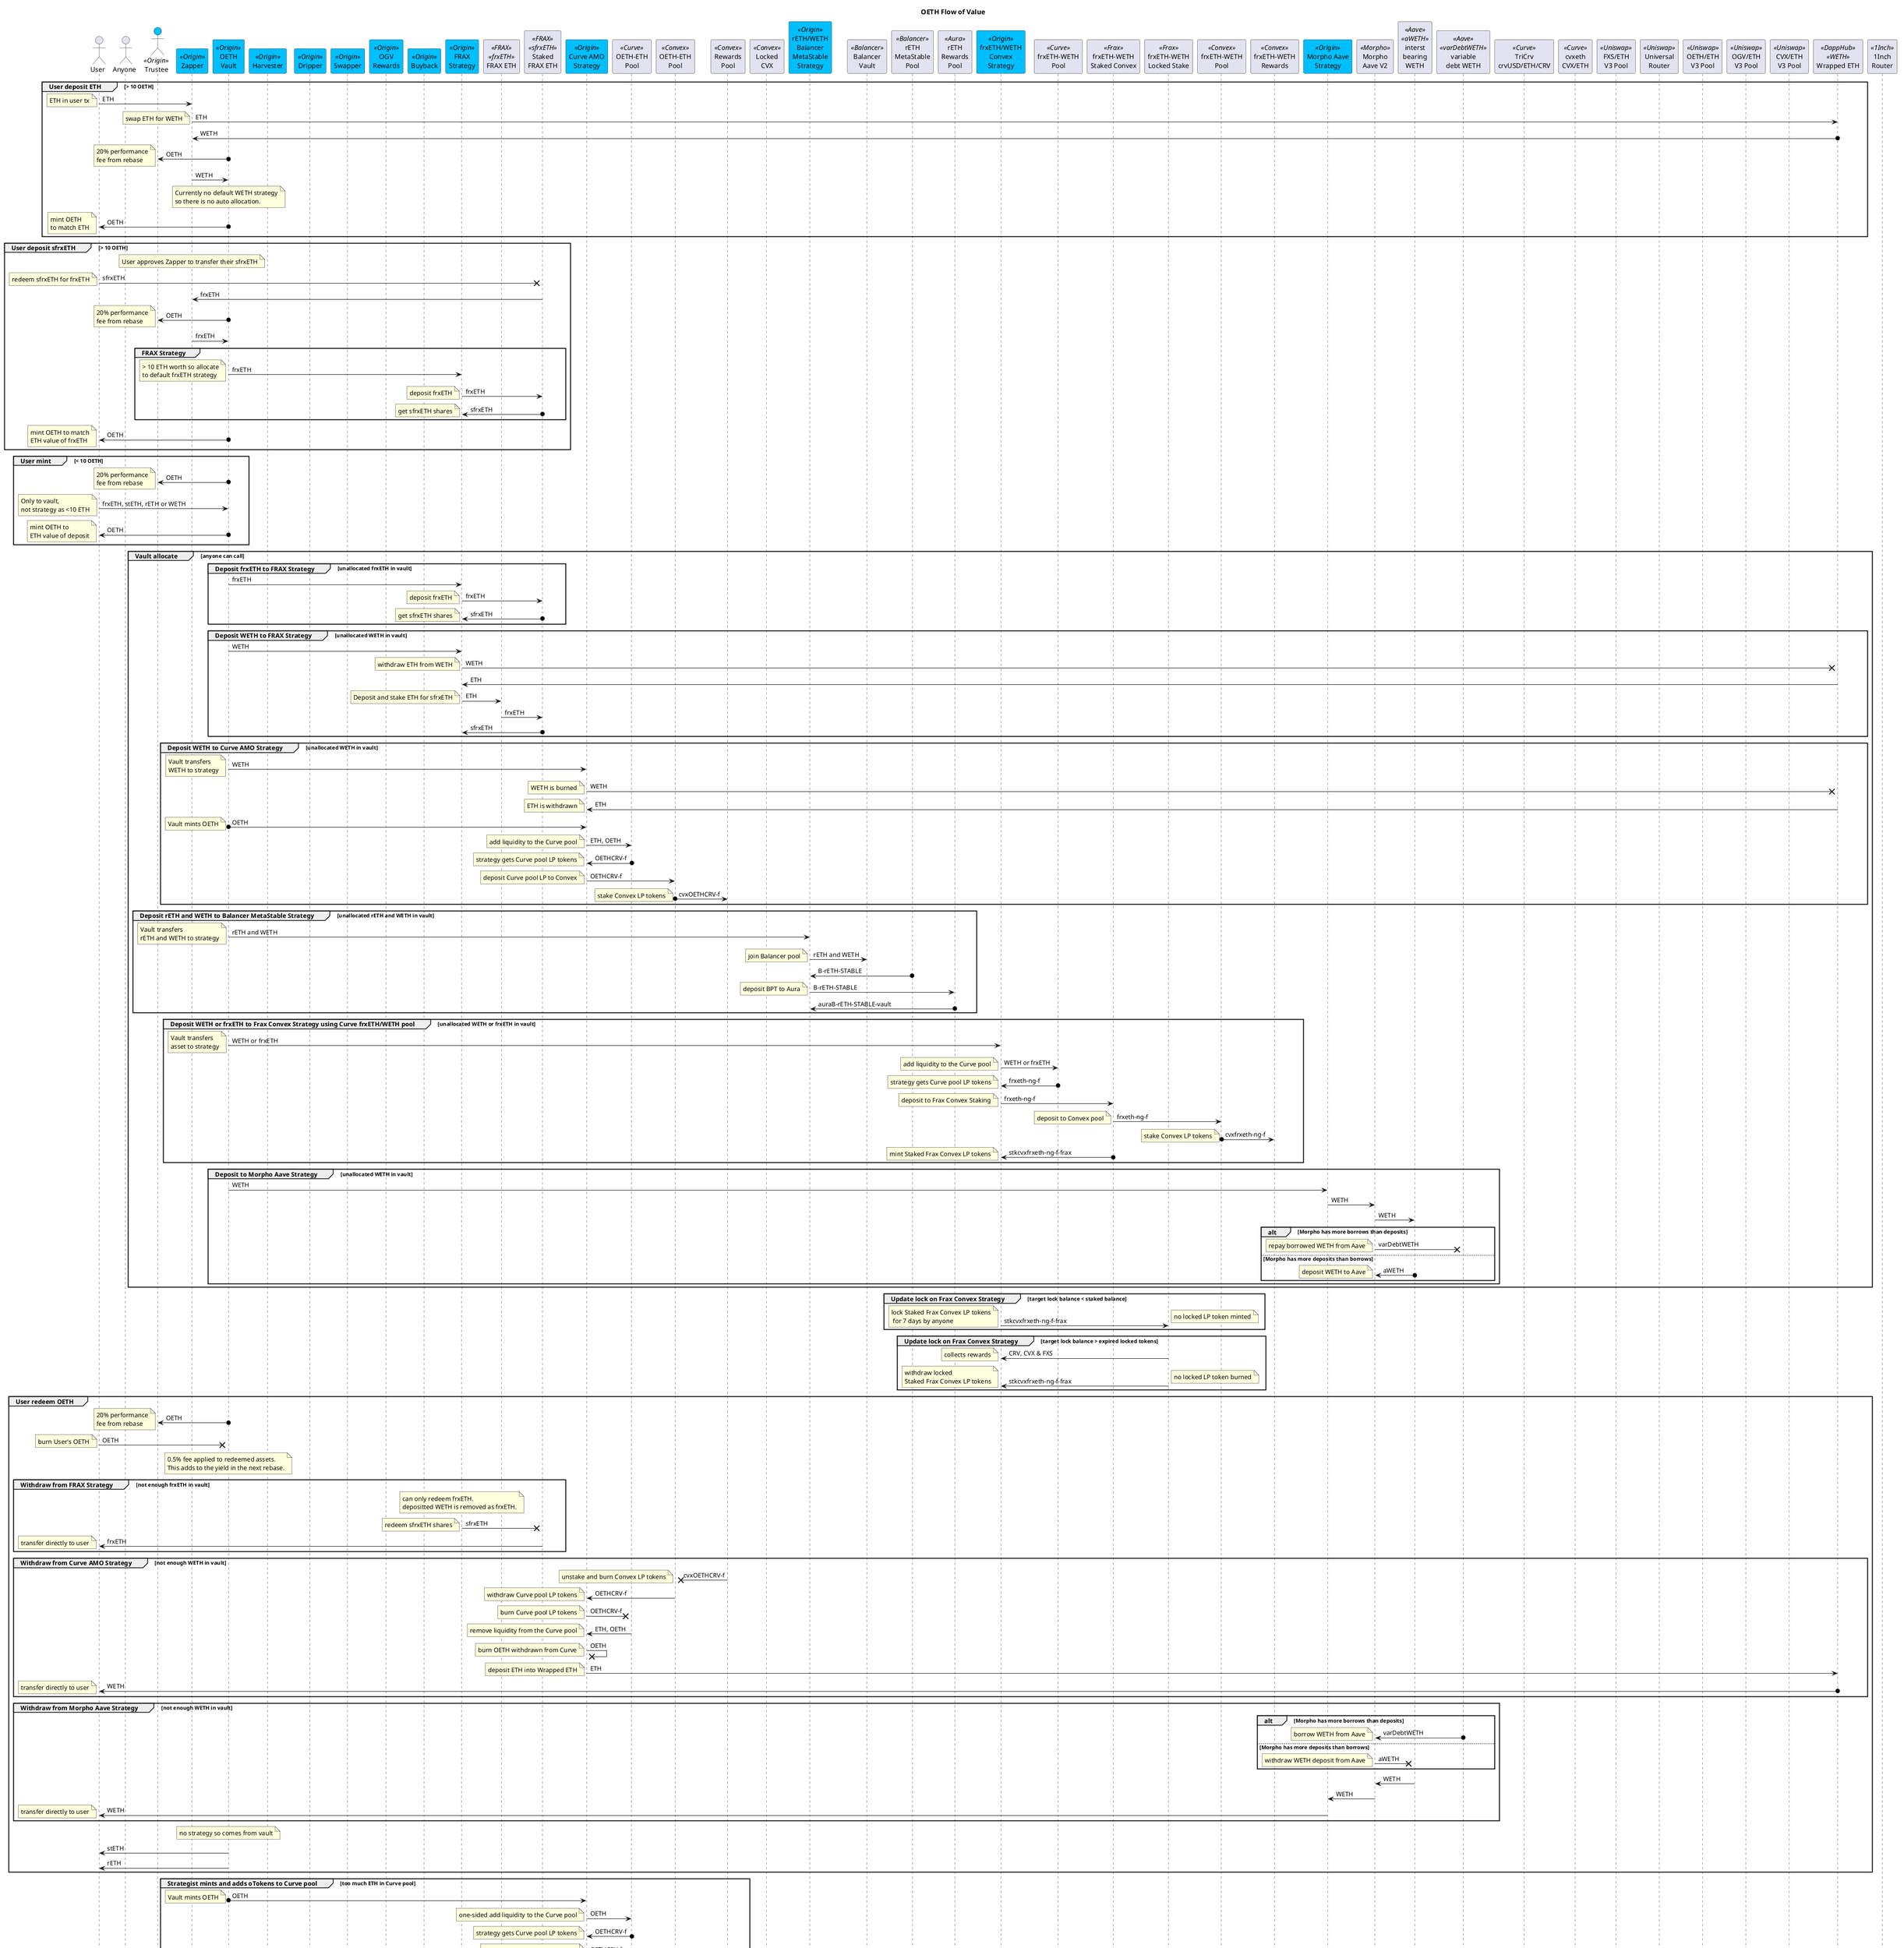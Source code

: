 @startuml

title "OETH Flow of Value"

actor "User" as user
actor "Anyone" as anyone
actor "Trustee" as trust <<Origin>> #DeepSkyBlue
participant "Zapper" as zap <<Origin>> #DeepSkyBlue
participant "OETH\nVault" as vault <<Origin>> #DeepSkyBlue
participant "Harvester" as harv <<Origin>> #DeepSkyBlue
participant "Dripper" as drip <<Origin>> #DeepSkyBlue
participant "Swapper" as swapper <<Origin>> #DeepSkyBlue
participant "OGV\nRewards" as ogvRewards <<Origin>> #DeepSkyBlue
participant "Buyback" as buyBack <<Origin>> #DeepSkyBlue

participant "FRAX\nStrategy" as frxStrat <<Origin>> #DeepSkyBlue
participant "FRAX ETH" as frxETH <<FRAX>><<frxETH>>
participant "Staked\nFRAX ETH" as sfrxETH <<FRAX>><<sfrxETH>>

participant "Curve AMO\nStrategy" as crvStrat <<Origin>> #DeepSkyBlue
participant "OETH-ETH\nPool" as oethCrv <<Curve>>
participant "OETH-ETH\nPool" as oethCvx <<Convex>>
participant "Rewards\nPool" as cvxRewards <<Convex>>
participant "Locked\nCVX" as icvx <<Convex>>

participant "rETH/WETH\nBalancer\nMetaStable\nStrategy" as balMetaStrat <<Origin>> #DeepSkyBlue
participant "Balancer\nVault" as balVault <<Balancer>>
participant "rETH\nMetaStable\nPool" as balMetaPool <<Balancer>>
participant "rETH\nRewards\nPool" as auraRewards <<Aura>>

participant "frxETH/WETH\nConvex\nStrategy" as cvxFrxStrat <<Origin>> #DeepSkyBlue
participant "frxETH-WETH\nPool" as frxCrv <<Curve>>
participant "frxETH-WETH\nStaked Convex" as frxCvStk <<Frax>>
participant "frxETH-WETH\nLocked Stake" as frxCvStkLck <<Frax>>
participant "frxETH-WETH\nPool" as frxCvx <<Convex>>
participant "frxETH-WETH\nRewards" as cvxFrxRewards <<Convex>>

participant "Morpho Aave\nStrategy" as morphAaveStrat <<Origin>> #DeepSkyBlue
participant "Morpho\nAave V2" as morpho <<Morpho>>
participant "interst\nbearing\nWETH" as aweth <<Aave>><<aWETH>>
participant "variable\ndebt WETH" as vdweth <<Aave>><<varDebtWETH>>

participant "TriCrv\ncrvUSD/ETH/CRV" as triCrv <<Curve>>
participant "cvxeth\nCVX/ETH" as cvxeth <<Curve>>
participant "FXS/ETH\nV3 Pool" as uniFxs <<Uniswap>>
participant "Universal\nRouter" as uniRouter <<Uniswap>>
participant "OETH/ETH\nV3 Pool" as uniOeth <<Uniswap>>
participant "OGV/ETH\nV3 Pool" as uniOgv <<Uniswap>>
participant "CVX/ETH\nV3 Pool" as uniCvx <<Uniswap>>

participant "Wrapped ETH" as weth <<DappHub>><<WETH>>

participant "1Inch\nRouter" as 1r <<1Inch>>

' Deposit ETH via Zapper
group User deposit ETH [> 10 OETH]
user -> zap : ETH
note left : ETH in user tx

zap -> weth : ETH
note left : swap ETH for WETH
weth o-> zap : WETH

vault o-> trust : OETH
note left : 20% performance\nfee from rebase

zap -> vault : WETH

note over vault : Currently no default WETH strategy\nso there is no auto allocation.

vault o-> user : OETH
note left : mint OETH\nto match ETH
end

' Deposit sfrxETH via Zapper
group User deposit sfrxETH [> 10 OETH]
note over zap : User approves Zapper to transfer their sfrxETH

user -x sfrxETH : sfrxETH
note left : redeem sfrxETH for frxETH
sfrxETH -> zap : frxETH

vault o-> trust : OETH
note left : 20% performance\nfee from rebase

zap -> vault : frxETH

group FRAX Strategy
vault -> frxStrat : frxETH
note left: > 10 ETH worth so allocate\nto default frxETH strategy
frxStrat -> sfrxETH : frxETH
note left : deposit frxETH
sfrxETH o-> frxStrat : sfrxETH
note left : get sfrxETH shares
end 

vault o-> user : OETH
note left : mint OETH to match\nETH value of frxETH
end


' Mint
group User mint [< 10 OETH]
vault o-> trust : OETH
note left : 20% performance\nfee from rebase

user -> vault : frxETH, stETH, rETH or WETH
note left: Only to vault,\nnot strategy as <10 ETH
vault o-> user : OETH
note left : mint OETH to\nETH value of deposit
end

' Allocate
group Vault allocate [anyone can call]

' FRAX Strategy for frxETH
group Deposit frxETH to FRAX Strategy [unallocated frxETH in vault]
vault -> frxStrat : frxETH
frxStrat -> sfrxETH : frxETH
note left : deposit frxETH
sfrxETH o-> frxStrat : sfrxETH
note left : get sfrxETH shares
end

' FRAX Strategy for WETH
group Deposit WETH to FRAX Strategy [unallocated WETH in vault]
vault -> frxStrat : WETH
frxStrat -x weth : WETH
note left : withdraw ETH from WETH
weth -> frxStrat : ETH
frxStrat -> frxETH : ETH
note left : Deposit and stake ETH for sfrxETH
frxETH -> sfrxETH : frxETH
sfrxETH o-> frxStrat : sfrxETH
end

' Curve AMO Strategy
group Deposit WETH to Curve AMO Strategy [unallocated WETH in vault]
vault -> crvStrat : WETH
note left : Vault transfers\nWETH to strategy
crvStrat -x weth : WETH
note left : WETH is burned
weth -> crvStrat : ETH
note left : ETH is withdrawn

vault o-> crvStrat : OETH
note left : Vault mints OETH
crvStrat -> oethCrv : ETH, OETH
note left : add liquidity to the Curve pool
oethCrv o-> crvStrat : OETHCRV-f
note left: strategy gets Curve pool LP tokens

crvStrat -> oethCvx : OETHCRV-f
note left : deposit Curve pool LP to Convex
oethCvx o-> cvxRewards : cvxOETHCRV-f
note left : stake Convex LP tokens
end

' Balancer MetaPool Strategy
group Deposit rETH and WETH to Balancer MetaStable Strategy [unallocated rETH and WETH in vault]
vault -> balMetaStrat : rETH and WETH
note left : Vault transfers\nrETH and WETH to strategy
balMetaStrat -> balVault : rETH and WETH
note left : join Balancer pool
balMetaPool o-> balMetaStrat : B-rETH-STABLE
balMetaStrat -> auraRewards : B-rETH-STABLE
note left : deposit BPT to Aura
auraRewards o-> balMetaStrat : auraB-rETH-STABLE-vault

end

' Frax Convex strategy for the Curve frxETH/WETH pool
group Deposit WETH or frxETH to Frax Convex Strategy using Curve frxETH/WETH pool [unallocated WETH or frxETH in vault]
vault -> cvxFrxStrat : WETH or frxETH
note left : Vault transfers\nasset to strategy
cvxFrxStrat -> frxCrv : WETH or frxETH
note left : add liquidity to the Curve pool
frxCrv o-> cvxFrxStrat : frxeth-ng-f
note left: strategy gets Curve pool LP tokens

cvxFrxStrat -> frxCvStk : frxeth-ng-f
note left : deposit to Frax Convex Staking
frxCvStk -> frxCvx : frxeth-ng-f
note left : deposit to Convex pool
frxCvx o-> cvxFrxRewards : cvxfrxeth-ng-f
note left : stake Convex LP tokens
frxCvStk o-> cvxFrxStrat : stkcvxfrxeth-ng-f-frax
note left : mint Staked Frax Convex LP tokens

end

' Morpho Aave Strategy
group Deposit to Morpho Aave Strategy [unallocated WETH in vault]
vault -> morphAaveStrat : WETH
morphAaveStrat -> morpho : WETH
morpho -> aweth : WETH

alt Morpho has more borrows than deposits
morpho -x vdweth : varDebtWETH
note left : repay borrowed WETH from Aave
else Morpho has more deposits than borrows
aweth o-> morpho  : aWETH
note left : deposit WETH to Aave
end
end

end

group Update lock on Frax Convex Strategy [target lock balance < staked balance]

cvxFrxStrat -> frxCvStkLck : stkcvxfrxeth-ng-f-frax
note left : lock Staked Frax Convex LP tokens\n for 7 days by anyone
note right : no locked LP token minted
end


group Update lock on Frax Convex Strategy [target lock balance > expired locked tokens]

frxCvStkLck -> cvxFrxStrat : CRV, CVX & FXS
note left : collects rewards
frxCvStkLck -> cvxFrxStrat : stkcvxfrxeth-ng-f-frax
note left : withdraw locked\nStaked Frax Convex LP tokens
note right : no locked LP token burned
end

' Redeem
group User redeem OETH
vault o-> trust : OETH
note left : 20% performance\nfee from rebase

user -x vault : OETH
note left : burn User's OETH

note over vault : 0.5% fee applied to redeemed assets.\nThis adds to the yield in the next rebase.

' FRAX Strategy
group Withdraw from FRAX Strategy [not enough frxETH in vault]
note over frxStrat
can only redeem frxETH.
depositted WETH is removed as frxETH.
end note
frxStrat -x sfrxETH : sfrxETH
note left : redeem sfrxETH shares
sfrxETH -> user : frxETH
note left : transfer directly to user
' sfrxETH -> vault : frxETH
' note left : transfer to vault
end

' Curve AMO Strategy
group Withdraw from Curve AMO Strategy [not enough WETH in vault]
cvxRewards -x oethCvx : cvxOETHCRV-f
note left : unstake and burn Convex LP tokens
oethCvx -> crvStrat : OETHCRV-f
note left : withdraw Curve pool LP tokens

crvStrat -x oethCrv : OETHCRV-f
note left : burn Curve pool LP tokens
oethCrv -> crvStrat : ETH, OETH
note left : remove liquidity from the Curve pool

crvStrat -x crvStrat : OETH
note left : burn OETH withdrawn from Curve

crvStrat -> weth : ETH
note left : deposit ETH into Wrapped ETH
weth o-> user : WETH
note left : transfer directly to user
' weth o-> vault : WETH
' note left : transfer to vault
end

' Morpho Aave Strategy
group Withdraw from Morpho Aave Strategy [not enough WETH in vault]
alt Morpho has more borrows than deposits
vdweth o-> morpho : varDebtWETH
note left : borrow WETH from Aave
else Morpho has more deposits than borrows
morpho -x aweth : aWETH
note left : withdraw WETH deposit from Aave
end
aweth -> morpho : WETH
morpho -> morphAaveStrat : WETH
' morphAaveStrat -> vault : WETH
morphAaveStrat -> user : WETH
note left : transfer directly to user
end

note over vault : no strategy so comes from vault
vault -> user : stETH
vault -> user : rETH
end

' Curve AMO Strategy - mint and add oTokens
group Strategist mints and adds oTokens to Curve pool [too much ETH in Curve pool]
vault o-> crvStrat : OETH
note left : Vault mints OETH
crvStrat -> oethCrv : OETH
note left : one-sided add liquidity to the Curve pool
oethCrv o-> crvStrat : OETHCRV-f
note left: strategy gets Curve pool LP tokens

crvStrat -> oethCvx : OETHCRV-f
note left : deposit Curve pool LP to Convex
oethCvx o-> cvxRewards : cvxOETHCRV-f
note left : stake Convex LP tokens
end

' Curve AMO Strategy - remove and burn OETH
group Strategist removes and burns oTokens from Curve pool [too much OETH in Curve pool]
cvxRewards -x oethCvx : cvxOETHCRV-f
note left : unstake and burn Convex LP tokens
oethCvx -> crvStrat : OETHCRV-f
note left : withdraw Curve pool LP tokens

crvStrat -x oethCrv : OETHCRV-f
note left : burn Curve pool LP tokens
oethCrv -> crvStrat : OETH
note left : on-sided remove liquidity from the Curve pool

crvStrat -x crvStrat : OETH
note left : burn OETH withdrawn from Curve
end

' Curve AMO Strategy - remove ETH
group Strategist removes ETH from Curve pool [too much ETH in Curve pool]
cvxRewards -x oethCvx : cvxOETHCRV-f
note left : unstake and burn Convex LP tokens
oethCvx -> crvStrat : OETHCRV-f
note left : withdraw Curve pool LP tokens

crvStrat -x oethCrv : OETHCRV-f
note left : burn Curve pool LP tokens
oethCrv -> crvStrat : ETH
note left : on-sided remove liquidity from the Curve pool

crvStrat -> weth : ETH
note left : deposit ETH into Wrapped ETH
weth o-> vault : WETH
note left : transfer to vault
end

' Harvest and swap Convex AMO
group Harvest and swap Convex AMO rewards [can be called by anyone]

cvxRewards -> crvStrat : CVX & CRV
note left : collect Convex rewards
crvStrat -> harv : CVX & CRV
note left : transfer rewards to Harvester

harv -> cvxeth : CVX
note left : exchange CVX for ETH\nmax 2,500 CVX
cvxeth -> weth : ETH
note left : withdraw ETH from Wrapped ETH
weth o-> cvxeth : WETH
cvxeth -> harv : WETH
harv -> drip : 98% WETH
note left : 98% of WETH to Dripper
harv -> anyone : 2% WETH
note left : 2% of WETH\nto Harvest caller

harv -> triCrv : CRV
note left : exchange CRV for WETH\nmax 4,000 CRV
triCrv -> weth : ETH
note left : withdraw ETH from Wrapped ETH
weth o-> triCrv : WETH
triCrv -> harv : WETH
harv -> drip : 98% WETH
note left : 98% of WETH to Dripper
harv -> anyone : 2% WETH
note left : 2% of WETH\nto Harvest caller
end

' Harvest and swap Balancer
group Harvest and swap Balancer rewards [can be called by anyone]

balMetaPool -> balMetaStrat : BAL
note left : collect Balancer rewards
auraRewards  -> balMetaStrat : AURA
note left : collect Aura rewards
balMetaStrat -> harv : BAL & AURA
note left : transfer rewards to Harvester
harv -> balVault : BAL
note left : swap BAL for WETH\nmax 1,000 BAL
balVault -> harv : WETH
harv -> drip : 98% WETH
note left : 98% of WETH to Dripper
harv -> anyone : 2% WETH
note left : 2% of WETH\nto Harvest caller
harv -> balVault : AURA
note left : swap AURA for WETH\nmax 4,000 BAL
balVault -> harv : WETH
harv -> drip : 98% WETH
note left : 98% of WETH to Dripper
harv -> anyone : 2% WETH
note left : 2% of WETH\nto Harvest caller

end

' Harvest and Swap
group Harvest and swap Frax Convex rewards [can be called by anyone]

frxCvStk -> cvxFrxStrat : CRV, CVX
note left : collects staked rewards
frxCvStkLck -> cvxFrxStrat : CRV, CVX & FXS
note left : collects locked rewards
cvxFrxStrat -> harv : CVX, CRV & FXS
note left : transfer rewards to Harvester

harv -> cvxeth : CVX
note left : exchange CVX for ETH\nmax 2,500 CVX
cvxeth -> weth : ETH
note left : withdraw ETH from Wrapped ETH
weth o-> cvxeth : WETH
cvxeth -> harv : WETH
harv -> drip : 98% WETH
note left : 98% of WETH to Dripper
harv -> anyone : 2% WETH
note left : 2% of WETH\nto Harvest caller

harv -> triCrv : CRV
note left : exchange CRV for WETH\nmax 4,000 CRV
triCrv -> weth : ETH
note left : withdraw ETH from Wrapped ETH
weth o-> triCrv : WETH
triCrv -> harv : WETH
harv -> drip : 98% WETH
note left : 98% of WETH to Dripper
harv -> anyone : 2% WETH
note left : 2% of WETH\nto Harvest caller

' FXS swap
harv -> uniFxs : FXS
note left : swap FXS for WETH\nmax 1,500 FXS
uniFxs -> harv : WETH
harv -> drip : 98% WETH
note left : 98% of WETH to Dripper
harv -> anyone : 2% WETH
note left : 2% of WETH\nto Harvest caller

end

' Collect and Rebase
group Collect and Rebase [can be called by anyone]

drip -> vault : WETH
note left : stream harvested WETH\nto Vault over 14 days

group Rebase [increase in underlying assets]
vault o-> vault : 80% OETH
note left : 80% of rebased\nto OETH holders

vault o-> trust : 20% OETH
note left : 20% of rebase\nto trustee as\nperformance fee
end 
end

group Trustee OETH rewards

group OGV buyback for OGV stakers
trust -> uniRouter : OETH
uniRouter -> uniOeth : 50% OETH
note left : swap 50% OETH for WETH\nusing OETH/WETH V3 pool
uniOeth -> uniOgv : WETH
note left : swap WETH for OGV\nusing OGV/WETH V3 pool
uniOgv -> ogvRewards : OGV
note left : transfer OGV\nto Staking Rewards
end

group CVX buyback and locking for increased Convex rewards
uniRouter -> uniOeth : 50% OETH
note left : swap 50% OETH for WETH\nusing OETH/WETH V3 pool
uniOeth -> uniRouter : WETH
uniRouter -> uniCvx : WETH
note left : swap WETH for CVX\nusing CVX/WETH V3 pool
uniCvx -> buyBack : CVX
buyBack -> icvx : CVX
note left : lock CVX for\ngauge voting power
icvx o-> trust : vlCVX
note over trust : Trustee delegates\nvoting power
end

end

' Swap vault collateral assets
group Trustee swaps collateral assets [WETH for rETH]
vault -> swapper : WETH
note left : swap WETH for rETH
swapper -> 1r : WETH
1r -> vault : rETH
end

@enduml
